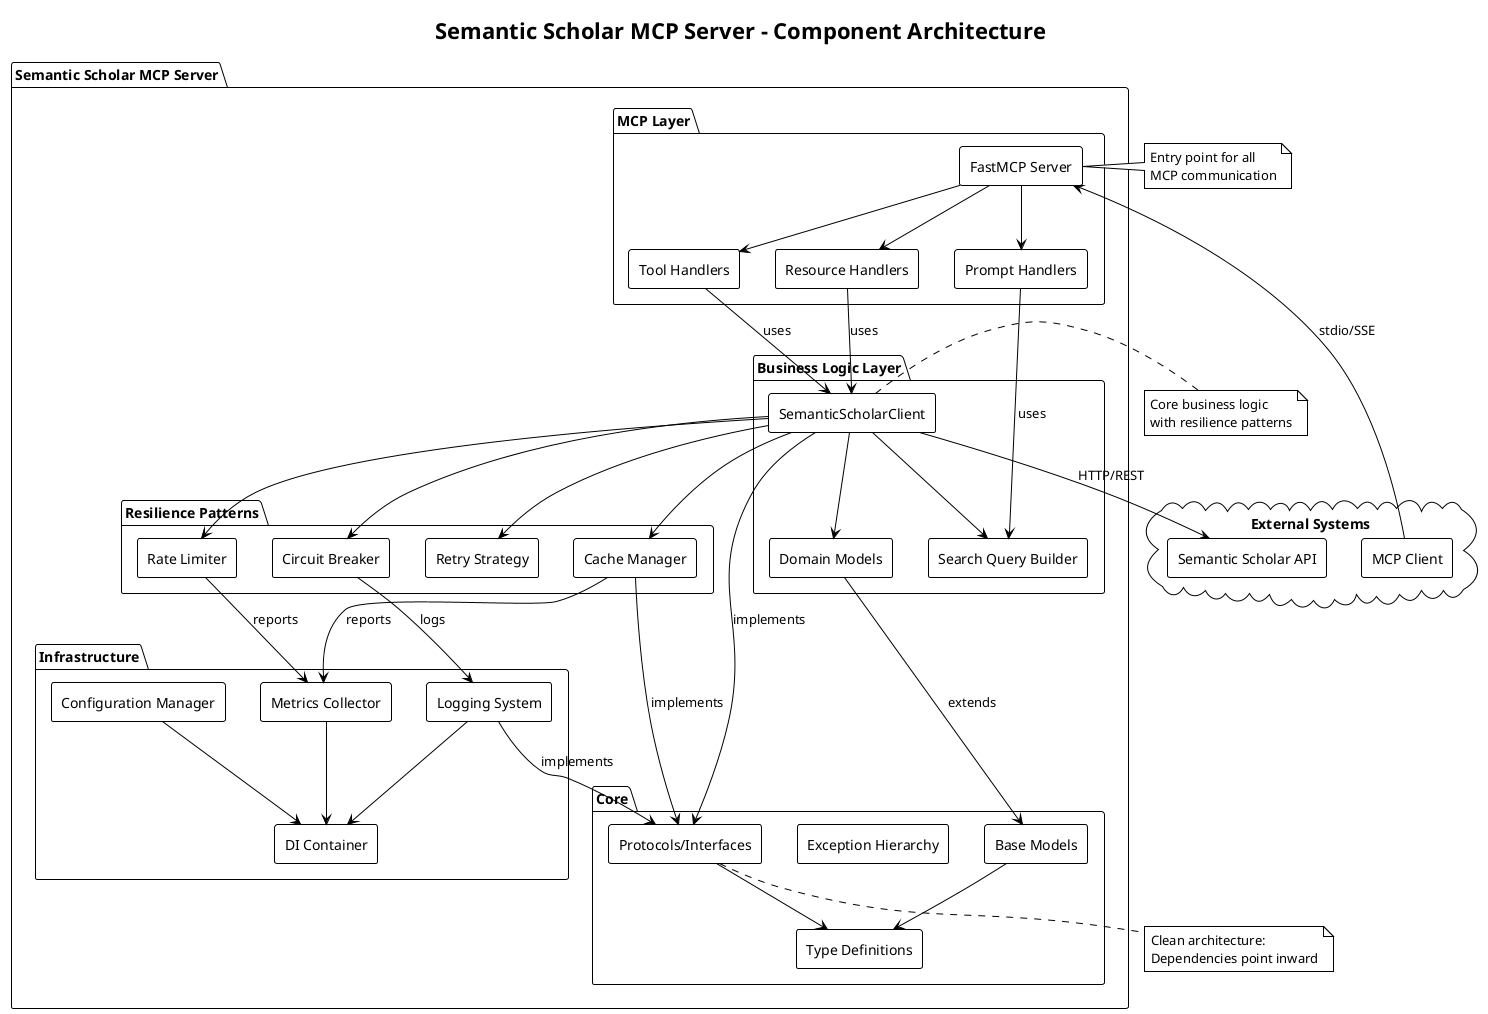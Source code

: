 @startuml semantic-scholar-mcp-component-diagram
!theme plain
skinparam componentStyle rectangle

title Semantic Scholar MCP Server - Component Architecture

' External Systems
cloud "External Systems" {
  [Semantic Scholar API] as SSAPI
  [MCP Client] as MCPClient
}

' Main Application Package
package "Semantic Scholar MCP Server" {
  
  ' MCP Layer
  package "MCP Layer" {
    [FastMCP Server] as MCPServer
    [Tool Handlers] as Tools
    [Resource Handlers] as Resources
    [Prompt Handlers] as Prompts
    
    MCPServer --> Tools
    MCPServer --> Resources
    MCPServer --> Prompts
  }
  
  ' Business Logic Layer
  package "Business Logic Layer" {
    [SemanticScholarClient] as Client
    [Domain Models] as Models
    [Search Query Builder] as QueryBuilder
    
    Client --> Models
    Client --> QueryBuilder
  }
  
  ' Resilience Layer
  package "Resilience Patterns" {
    [Circuit Breaker] as CB
    [Rate Limiter] as RL
    [Retry Strategy] as Retry
    [Cache Manager] as Cache
    
    Client --> CB
    Client --> RL
    Client --> Retry
    Client --> Cache
  }
  
  ' Infrastructure Layer
  package "Infrastructure" {
    [Configuration Manager] as Config
    [Logging System] as Logging
    [Metrics Collector] as Metrics
    [DI Container] as DIContainer
    
    Config --> DIContainer
    Logging --> DIContainer
    Metrics --> DIContainer
  }
  
  ' Core Layer
  package "Core" {
    [Protocols/Interfaces] as Protocols
    [Exception Hierarchy] as Exceptions
    [Type Definitions] as Types
    [Base Models] as BaseModels
    
    Protocols --> Types
    BaseModels --> Types
  }
}

' Dependencies between layers
Tools --> Client : uses
Resources --> Client : uses
Prompts --> QueryBuilder : uses

Client --> SSAPI : HTTP/REST
MCPClient --> MCPServer : stdio/SSE

CB --> Logging : logs
RL --> Metrics : reports
Cache --> Metrics : reports

Models --> BaseModels : extends
Client --> Protocols : implements
Cache --> Protocols : implements
Logging --> Protocols : implements

' Notes
note right of MCPServer
  Entry point for all
  MCP communication
end note

note right of Client
  Core business logic
  with resilience patterns
end note

note bottom of Protocols
  Clean architecture:
  Dependencies point inward
end note

@enduml